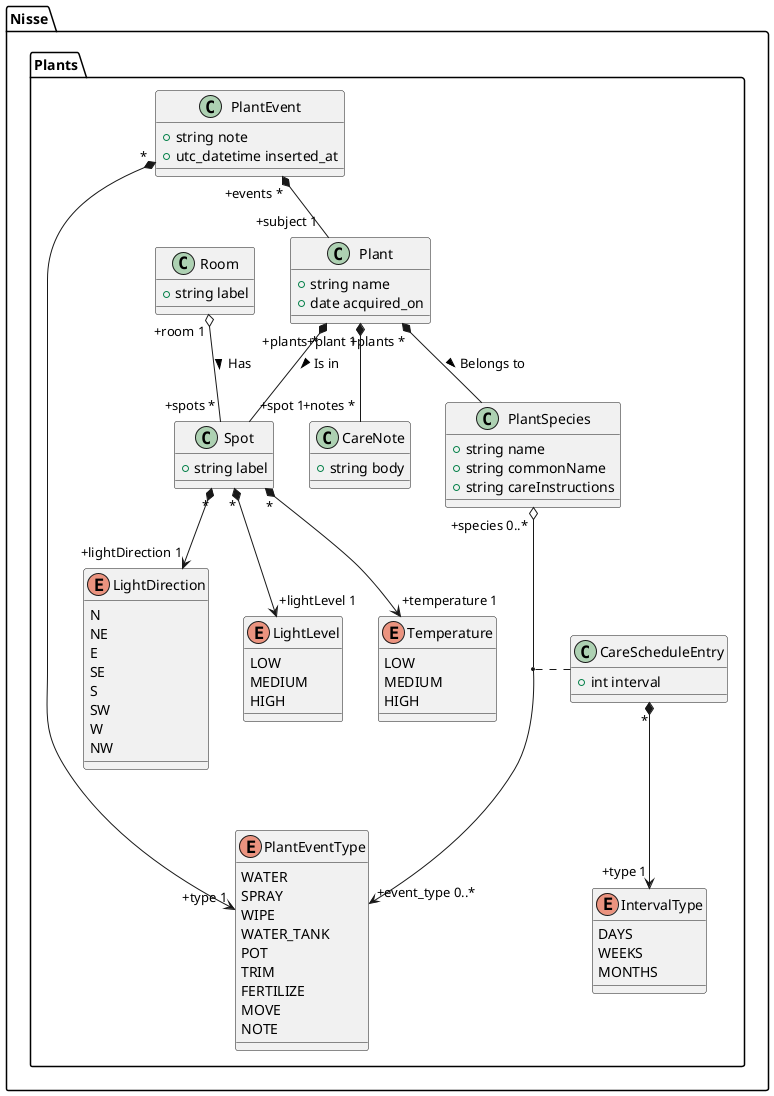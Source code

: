 @startuml
namespace Nisse.Plants {
  class Plant {
    +string name
    +date acquired_on
  }

  class PlantSpecies {
    +string name
    +string commonName
    +string careInstructions
  }

  Plant "+plants *" *-- PlantSpecies : Belongs to >

  PlantSpecies "+species 0..*" o--> "+event_type 0..*" PlantEventType
  (PlantSpecies, PlantEventType) .. CareScheduleEntry

  class CareScheduleEntry {
    +int interval
  }

  CareScheduleEntry "*" *--> "+type 1" IntervalType

  Enum IntervalType {
    DAYS
    WEEKS
    MONTHS
  }

  class CareNote {
    +string body
  }

  Plant "+plant 1" *-- "+notes *" CareNote

  class Room {
    +string label
  }

  Enum LightDirection {
    N
    NE
    E
    SE
    S
    SW
    W
    NW
  }

  Enum LightLevel {
    LOW
    MEDIUM
    HIGH
  }

  Enum Temperature {
    LOW
    MEDIUM
    HIGH
  }

  class Spot {
    +string label
  }

  Spot "*" *--> "+lightLevel 1" LightLevel
  Spot "*" *--> "+lightDirection 1" LightDirection
  Spot "*" *--> "+temperature 1" Temperature

  Room "+room 1" o-- "+spots *" Spot : Has >

  Plant "+plants *" *-- "+spot 1" Spot : Is in >

  class PlantEvent {
    +string note
    +utc_datetime inserted_at
  }

  enum PlantEventType {
    WATER
    SPRAY
    WIPE
    WATER_TANK
    POT
    TRIM
    FERTILIZE
    MOVE
    NOTE
  }

  PlantEvent "*" *--> "+type 1" PlantEventType

  PlantEvent "+events *" *-- "+subject 1" Plant
}
@enduml
